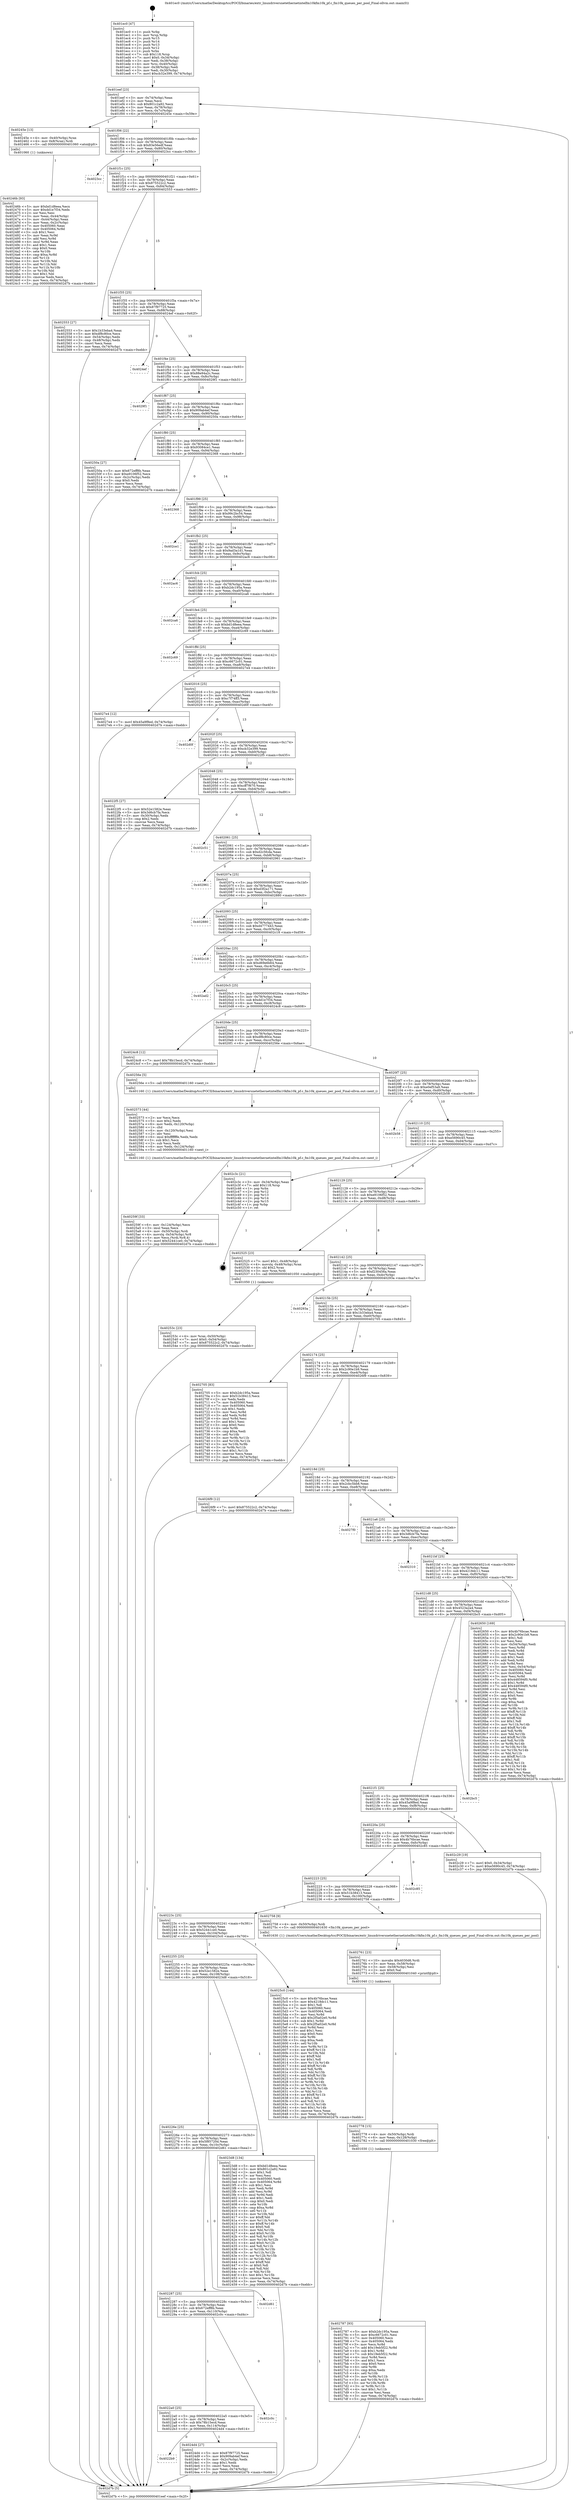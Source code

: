 digraph "0x401ec0" {
  label = "0x401ec0 (/mnt/c/Users/mathe/Desktop/tcc/POCII/binaries/extr_linuxdriversnetethernetintelfm10kfm10k_pf.c_fm10k_queues_per_pool_Final-ollvm.out::main(0))"
  labelloc = "t"
  node[shape=record]

  Entry [label="",width=0.3,height=0.3,shape=circle,fillcolor=black,style=filled]
  "0x401eef" [label="{
     0x401eef [23]\l
     | [instrs]\l
     &nbsp;&nbsp;0x401eef \<+3\>: mov -0x74(%rbp),%eax\l
     &nbsp;&nbsp;0x401ef2 \<+2\>: mov %eax,%ecx\l
     &nbsp;&nbsp;0x401ef4 \<+6\>: sub $0x801c2a92,%ecx\l
     &nbsp;&nbsp;0x401efa \<+3\>: mov %eax,-0x78(%rbp)\l
     &nbsp;&nbsp;0x401efd \<+3\>: mov %ecx,-0x7c(%rbp)\l
     &nbsp;&nbsp;0x401f00 \<+6\>: je 000000000040245e \<main+0x59e\>\l
  }"]
  "0x40245e" [label="{
     0x40245e [13]\l
     | [instrs]\l
     &nbsp;&nbsp;0x40245e \<+4\>: mov -0x40(%rbp),%rax\l
     &nbsp;&nbsp;0x402462 \<+4\>: mov 0x8(%rax),%rdi\l
     &nbsp;&nbsp;0x402466 \<+5\>: call 0000000000401060 \<atoi@plt\>\l
     | [calls]\l
     &nbsp;&nbsp;0x401060 \{1\} (unknown)\l
  }"]
  "0x401f06" [label="{
     0x401f06 [22]\l
     | [instrs]\l
     &nbsp;&nbsp;0x401f06 \<+5\>: jmp 0000000000401f0b \<main+0x4b\>\l
     &nbsp;&nbsp;0x401f0b \<+3\>: mov -0x78(%rbp),%eax\l
     &nbsp;&nbsp;0x401f0e \<+5\>: sub $0x83e56edf,%eax\l
     &nbsp;&nbsp;0x401f13 \<+3\>: mov %eax,-0x80(%rbp)\l
     &nbsp;&nbsp;0x401f16 \<+6\>: je 00000000004023cc \<main+0x50c\>\l
  }"]
  Exit [label="",width=0.3,height=0.3,shape=circle,fillcolor=black,style=filled,peripheries=2]
  "0x4023cc" [label="{
     0x4023cc\l
  }", style=dashed]
  "0x401f1c" [label="{
     0x401f1c [25]\l
     | [instrs]\l
     &nbsp;&nbsp;0x401f1c \<+5\>: jmp 0000000000401f21 \<main+0x61\>\l
     &nbsp;&nbsp;0x401f21 \<+3\>: mov -0x78(%rbp),%eax\l
     &nbsp;&nbsp;0x401f24 \<+5\>: sub $0x875522c2,%eax\l
     &nbsp;&nbsp;0x401f29 \<+6\>: mov %eax,-0x84(%rbp)\l
     &nbsp;&nbsp;0x401f2f \<+6\>: je 0000000000402553 \<main+0x693\>\l
  }"]
  "0x402787" [label="{
     0x402787 [93]\l
     | [instrs]\l
     &nbsp;&nbsp;0x402787 \<+5\>: mov $0xb2dc195a,%eax\l
     &nbsp;&nbsp;0x40278c \<+5\>: mov $0xc6672c01,%esi\l
     &nbsp;&nbsp;0x402791 \<+7\>: mov 0x405060,%ecx\l
     &nbsp;&nbsp;0x402798 \<+7\>: mov 0x405064,%edx\l
     &nbsp;&nbsp;0x40279f \<+3\>: mov %ecx,%r8d\l
     &nbsp;&nbsp;0x4027a2 \<+7\>: add $0x19eb5f22,%r8d\l
     &nbsp;&nbsp;0x4027a9 \<+4\>: sub $0x1,%r8d\l
     &nbsp;&nbsp;0x4027ad \<+7\>: sub $0x19eb5f22,%r8d\l
     &nbsp;&nbsp;0x4027b4 \<+4\>: imul %r8d,%ecx\l
     &nbsp;&nbsp;0x4027b8 \<+3\>: and $0x1,%ecx\l
     &nbsp;&nbsp;0x4027bb \<+3\>: cmp $0x0,%ecx\l
     &nbsp;&nbsp;0x4027be \<+4\>: sete %r9b\l
     &nbsp;&nbsp;0x4027c2 \<+3\>: cmp $0xa,%edx\l
     &nbsp;&nbsp;0x4027c5 \<+4\>: setl %r10b\l
     &nbsp;&nbsp;0x4027c9 \<+3\>: mov %r9b,%r11b\l
     &nbsp;&nbsp;0x4027cc \<+3\>: and %r10b,%r11b\l
     &nbsp;&nbsp;0x4027cf \<+3\>: xor %r10b,%r9b\l
     &nbsp;&nbsp;0x4027d2 \<+3\>: or %r9b,%r11b\l
     &nbsp;&nbsp;0x4027d5 \<+4\>: test $0x1,%r11b\l
     &nbsp;&nbsp;0x4027d9 \<+3\>: cmovne %esi,%eax\l
     &nbsp;&nbsp;0x4027dc \<+3\>: mov %eax,-0x74(%rbp)\l
     &nbsp;&nbsp;0x4027df \<+5\>: jmp 0000000000402d7b \<main+0xebb\>\l
  }"]
  "0x402553" [label="{
     0x402553 [27]\l
     | [instrs]\l
     &nbsp;&nbsp;0x402553 \<+5\>: mov $0x1b33eba4,%eax\l
     &nbsp;&nbsp;0x402558 \<+5\>: mov $0xdf8c80ce,%ecx\l
     &nbsp;&nbsp;0x40255d \<+3\>: mov -0x54(%rbp),%edx\l
     &nbsp;&nbsp;0x402560 \<+3\>: cmp -0x48(%rbp),%edx\l
     &nbsp;&nbsp;0x402563 \<+3\>: cmovl %ecx,%eax\l
     &nbsp;&nbsp;0x402566 \<+3\>: mov %eax,-0x74(%rbp)\l
     &nbsp;&nbsp;0x402569 \<+5\>: jmp 0000000000402d7b \<main+0xebb\>\l
  }"]
  "0x401f35" [label="{
     0x401f35 [25]\l
     | [instrs]\l
     &nbsp;&nbsp;0x401f35 \<+5\>: jmp 0000000000401f3a \<main+0x7a\>\l
     &nbsp;&nbsp;0x401f3a \<+3\>: mov -0x78(%rbp),%eax\l
     &nbsp;&nbsp;0x401f3d \<+5\>: sub $0x87f97725,%eax\l
     &nbsp;&nbsp;0x401f42 \<+6\>: mov %eax,-0x88(%rbp)\l
     &nbsp;&nbsp;0x401f48 \<+6\>: je 00000000004024ef \<main+0x62f\>\l
  }"]
  "0x402778" [label="{
     0x402778 [15]\l
     | [instrs]\l
     &nbsp;&nbsp;0x402778 \<+4\>: mov -0x50(%rbp),%rdi\l
     &nbsp;&nbsp;0x40277c \<+6\>: mov %eax,-0x128(%rbp)\l
     &nbsp;&nbsp;0x402782 \<+5\>: call 0000000000401030 \<free@plt\>\l
     | [calls]\l
     &nbsp;&nbsp;0x401030 \{1\} (unknown)\l
  }"]
  "0x4024ef" [label="{
     0x4024ef\l
  }", style=dashed]
  "0x401f4e" [label="{
     0x401f4e [25]\l
     | [instrs]\l
     &nbsp;&nbsp;0x401f4e \<+5\>: jmp 0000000000401f53 \<main+0x93\>\l
     &nbsp;&nbsp;0x401f53 \<+3\>: mov -0x78(%rbp),%eax\l
     &nbsp;&nbsp;0x401f56 \<+5\>: sub $0x88e94a2c,%eax\l
     &nbsp;&nbsp;0x401f5b \<+6\>: mov %eax,-0x8c(%rbp)\l
     &nbsp;&nbsp;0x401f61 \<+6\>: je 00000000004029f1 \<main+0xb31\>\l
  }"]
  "0x402761" [label="{
     0x402761 [23]\l
     | [instrs]\l
     &nbsp;&nbsp;0x402761 \<+10\>: movabs $0x4030d6,%rdi\l
     &nbsp;&nbsp;0x40276b \<+3\>: mov %eax,-0x58(%rbp)\l
     &nbsp;&nbsp;0x40276e \<+3\>: mov -0x58(%rbp),%esi\l
     &nbsp;&nbsp;0x402771 \<+2\>: mov $0x0,%al\l
     &nbsp;&nbsp;0x402773 \<+5\>: call 0000000000401040 \<printf@plt\>\l
     | [calls]\l
     &nbsp;&nbsp;0x401040 \{1\} (unknown)\l
  }"]
  "0x4029f1" [label="{
     0x4029f1\l
  }", style=dashed]
  "0x401f67" [label="{
     0x401f67 [25]\l
     | [instrs]\l
     &nbsp;&nbsp;0x401f67 \<+5\>: jmp 0000000000401f6c \<main+0xac\>\l
     &nbsp;&nbsp;0x401f6c \<+3\>: mov -0x78(%rbp),%eax\l
     &nbsp;&nbsp;0x401f6f \<+5\>: sub $0x909ab4ef,%eax\l
     &nbsp;&nbsp;0x401f74 \<+6\>: mov %eax,-0x90(%rbp)\l
     &nbsp;&nbsp;0x401f7a \<+6\>: je 000000000040250a \<main+0x64a\>\l
  }"]
  "0x40259f" [label="{
     0x40259f [33]\l
     | [instrs]\l
     &nbsp;&nbsp;0x40259f \<+6\>: mov -0x124(%rbp),%ecx\l
     &nbsp;&nbsp;0x4025a5 \<+3\>: imul %eax,%ecx\l
     &nbsp;&nbsp;0x4025a8 \<+4\>: mov -0x50(%rbp),%rdi\l
     &nbsp;&nbsp;0x4025ac \<+4\>: movslq -0x54(%rbp),%r8\l
     &nbsp;&nbsp;0x4025b0 \<+4\>: mov %ecx,(%rdi,%r8,4)\l
     &nbsp;&nbsp;0x4025b4 \<+7\>: movl $0x52441ce0,-0x74(%rbp)\l
     &nbsp;&nbsp;0x4025bb \<+5\>: jmp 0000000000402d7b \<main+0xebb\>\l
  }"]
  "0x40250a" [label="{
     0x40250a [27]\l
     | [instrs]\l
     &nbsp;&nbsp;0x40250a \<+5\>: mov $0x672eff8b,%eax\l
     &nbsp;&nbsp;0x40250f \<+5\>: mov $0xe9106f52,%ecx\l
     &nbsp;&nbsp;0x402514 \<+3\>: mov -0x2c(%rbp),%edx\l
     &nbsp;&nbsp;0x402517 \<+3\>: cmp $0x0,%edx\l
     &nbsp;&nbsp;0x40251a \<+3\>: cmove %ecx,%eax\l
     &nbsp;&nbsp;0x40251d \<+3\>: mov %eax,-0x74(%rbp)\l
     &nbsp;&nbsp;0x402520 \<+5\>: jmp 0000000000402d7b \<main+0xebb\>\l
  }"]
  "0x401f80" [label="{
     0x401f80 [25]\l
     | [instrs]\l
     &nbsp;&nbsp;0x401f80 \<+5\>: jmp 0000000000401f85 \<main+0xc5\>\l
     &nbsp;&nbsp;0x401f85 \<+3\>: mov -0x78(%rbp),%eax\l
     &nbsp;&nbsp;0x401f88 \<+5\>: sub $0x93084ce1,%eax\l
     &nbsp;&nbsp;0x401f8d \<+6\>: mov %eax,-0x94(%rbp)\l
     &nbsp;&nbsp;0x401f93 \<+6\>: je 0000000000402368 \<main+0x4a8\>\l
  }"]
  "0x402573" [label="{
     0x402573 [44]\l
     | [instrs]\l
     &nbsp;&nbsp;0x402573 \<+2\>: xor %ecx,%ecx\l
     &nbsp;&nbsp;0x402575 \<+5\>: mov $0x2,%edx\l
     &nbsp;&nbsp;0x40257a \<+6\>: mov %edx,-0x120(%rbp)\l
     &nbsp;&nbsp;0x402580 \<+1\>: cltd\l
     &nbsp;&nbsp;0x402581 \<+6\>: mov -0x120(%rbp),%esi\l
     &nbsp;&nbsp;0x402587 \<+2\>: idiv %esi\l
     &nbsp;&nbsp;0x402589 \<+6\>: imul $0xfffffffe,%edx,%edx\l
     &nbsp;&nbsp;0x40258f \<+3\>: sub $0x1,%ecx\l
     &nbsp;&nbsp;0x402592 \<+2\>: sub %ecx,%edx\l
     &nbsp;&nbsp;0x402594 \<+6\>: mov %edx,-0x124(%rbp)\l
     &nbsp;&nbsp;0x40259a \<+5\>: call 0000000000401160 \<next_i\>\l
     | [calls]\l
     &nbsp;&nbsp;0x401160 \{1\} (/mnt/c/Users/mathe/Desktop/tcc/POCII/binaries/extr_linuxdriversnetethernetintelfm10kfm10k_pf.c_fm10k_queues_per_pool_Final-ollvm.out::next_i)\l
  }"]
  "0x402368" [label="{
     0x402368\l
  }", style=dashed]
  "0x401f99" [label="{
     0x401f99 [25]\l
     | [instrs]\l
     &nbsp;&nbsp;0x401f99 \<+5\>: jmp 0000000000401f9e \<main+0xde\>\l
     &nbsp;&nbsp;0x401f9e \<+3\>: mov -0x78(%rbp),%eax\l
     &nbsp;&nbsp;0x401fa1 \<+5\>: sub $0x99c2bc54,%eax\l
     &nbsp;&nbsp;0x401fa6 \<+6\>: mov %eax,-0x98(%rbp)\l
     &nbsp;&nbsp;0x401fac \<+6\>: je 0000000000402ce1 \<main+0xe21\>\l
  }"]
  "0x40253c" [label="{
     0x40253c [23]\l
     | [instrs]\l
     &nbsp;&nbsp;0x40253c \<+4\>: mov %rax,-0x50(%rbp)\l
     &nbsp;&nbsp;0x402540 \<+7\>: movl $0x0,-0x54(%rbp)\l
     &nbsp;&nbsp;0x402547 \<+7\>: movl $0x875522c2,-0x74(%rbp)\l
     &nbsp;&nbsp;0x40254e \<+5\>: jmp 0000000000402d7b \<main+0xebb\>\l
  }"]
  "0x402ce1" [label="{
     0x402ce1\l
  }", style=dashed]
  "0x401fb2" [label="{
     0x401fb2 [25]\l
     | [instrs]\l
     &nbsp;&nbsp;0x401fb2 \<+5\>: jmp 0000000000401fb7 \<main+0xf7\>\l
     &nbsp;&nbsp;0x401fb7 \<+3\>: mov -0x78(%rbp),%eax\l
     &nbsp;&nbsp;0x401fba \<+5\>: sub $0x9ad3a1d1,%eax\l
     &nbsp;&nbsp;0x401fbf \<+6\>: mov %eax,-0x9c(%rbp)\l
     &nbsp;&nbsp;0x401fc5 \<+6\>: je 0000000000402ac6 \<main+0xc06\>\l
  }"]
  "0x4022b9" [label="{
     0x4022b9\l
  }", style=dashed]
  "0x402ac6" [label="{
     0x402ac6\l
  }", style=dashed]
  "0x401fcb" [label="{
     0x401fcb [25]\l
     | [instrs]\l
     &nbsp;&nbsp;0x401fcb \<+5\>: jmp 0000000000401fd0 \<main+0x110\>\l
     &nbsp;&nbsp;0x401fd0 \<+3\>: mov -0x78(%rbp),%eax\l
     &nbsp;&nbsp;0x401fd3 \<+5\>: sub $0xb2dc195a,%eax\l
     &nbsp;&nbsp;0x401fd8 \<+6\>: mov %eax,-0xa0(%rbp)\l
     &nbsp;&nbsp;0x401fde \<+6\>: je 0000000000402ca6 \<main+0xde6\>\l
  }"]
  "0x4024d4" [label="{
     0x4024d4 [27]\l
     | [instrs]\l
     &nbsp;&nbsp;0x4024d4 \<+5\>: mov $0x87f97725,%eax\l
     &nbsp;&nbsp;0x4024d9 \<+5\>: mov $0x909ab4ef,%ecx\l
     &nbsp;&nbsp;0x4024de \<+3\>: mov -0x2c(%rbp),%edx\l
     &nbsp;&nbsp;0x4024e1 \<+3\>: cmp $0x1,%edx\l
     &nbsp;&nbsp;0x4024e4 \<+3\>: cmovl %ecx,%eax\l
     &nbsp;&nbsp;0x4024e7 \<+3\>: mov %eax,-0x74(%rbp)\l
     &nbsp;&nbsp;0x4024ea \<+5\>: jmp 0000000000402d7b \<main+0xebb\>\l
  }"]
  "0x402ca6" [label="{
     0x402ca6\l
  }", style=dashed]
  "0x401fe4" [label="{
     0x401fe4 [25]\l
     | [instrs]\l
     &nbsp;&nbsp;0x401fe4 \<+5\>: jmp 0000000000401fe9 \<main+0x129\>\l
     &nbsp;&nbsp;0x401fe9 \<+3\>: mov -0x78(%rbp),%eax\l
     &nbsp;&nbsp;0x401fec \<+5\>: sub $0xbd1d8eea,%eax\l
     &nbsp;&nbsp;0x401ff1 \<+6\>: mov %eax,-0xa4(%rbp)\l
     &nbsp;&nbsp;0x401ff7 \<+6\>: je 0000000000402c69 \<main+0xda9\>\l
  }"]
  "0x4022a0" [label="{
     0x4022a0 [25]\l
     | [instrs]\l
     &nbsp;&nbsp;0x4022a0 \<+5\>: jmp 00000000004022a5 \<main+0x3e5\>\l
     &nbsp;&nbsp;0x4022a5 \<+3\>: mov -0x78(%rbp),%eax\l
     &nbsp;&nbsp;0x4022a8 \<+5\>: sub $0x78b15ecd,%eax\l
     &nbsp;&nbsp;0x4022ad \<+6\>: mov %eax,-0x114(%rbp)\l
     &nbsp;&nbsp;0x4022b3 \<+6\>: je 00000000004024d4 \<main+0x614\>\l
  }"]
  "0x402c69" [label="{
     0x402c69\l
  }", style=dashed]
  "0x401ffd" [label="{
     0x401ffd [25]\l
     | [instrs]\l
     &nbsp;&nbsp;0x401ffd \<+5\>: jmp 0000000000402002 \<main+0x142\>\l
     &nbsp;&nbsp;0x402002 \<+3\>: mov -0x78(%rbp),%eax\l
     &nbsp;&nbsp;0x402005 \<+5\>: sub $0xc6672c01,%eax\l
     &nbsp;&nbsp;0x40200a \<+6\>: mov %eax,-0xa8(%rbp)\l
     &nbsp;&nbsp;0x402010 \<+6\>: je 00000000004027e4 \<main+0x924\>\l
  }"]
  "0x402c0c" [label="{
     0x402c0c\l
  }", style=dashed]
  "0x4027e4" [label="{
     0x4027e4 [12]\l
     | [instrs]\l
     &nbsp;&nbsp;0x4027e4 \<+7\>: movl $0x45a9f8ed,-0x74(%rbp)\l
     &nbsp;&nbsp;0x4027eb \<+5\>: jmp 0000000000402d7b \<main+0xebb\>\l
  }"]
  "0x402016" [label="{
     0x402016 [25]\l
     | [instrs]\l
     &nbsp;&nbsp;0x402016 \<+5\>: jmp 000000000040201b \<main+0x15b\>\l
     &nbsp;&nbsp;0x40201b \<+3\>: mov -0x78(%rbp),%eax\l
     &nbsp;&nbsp;0x40201e \<+5\>: sub $0xc7f74ff3,%eax\l
     &nbsp;&nbsp;0x402023 \<+6\>: mov %eax,-0xac(%rbp)\l
     &nbsp;&nbsp;0x402029 \<+6\>: je 0000000000402d0f \<main+0xe4f\>\l
  }"]
  "0x402287" [label="{
     0x402287 [25]\l
     | [instrs]\l
     &nbsp;&nbsp;0x402287 \<+5\>: jmp 000000000040228c \<main+0x3cc\>\l
     &nbsp;&nbsp;0x40228c \<+3\>: mov -0x78(%rbp),%eax\l
     &nbsp;&nbsp;0x40228f \<+5\>: sub $0x672eff8b,%eax\l
     &nbsp;&nbsp;0x402294 \<+6\>: mov %eax,-0x110(%rbp)\l
     &nbsp;&nbsp;0x40229a \<+6\>: je 0000000000402c0c \<main+0xd4c\>\l
  }"]
  "0x402d0f" [label="{
     0x402d0f\l
  }", style=dashed]
  "0x40202f" [label="{
     0x40202f [25]\l
     | [instrs]\l
     &nbsp;&nbsp;0x40202f \<+5\>: jmp 0000000000402034 \<main+0x174\>\l
     &nbsp;&nbsp;0x402034 \<+3\>: mov -0x78(%rbp),%eax\l
     &nbsp;&nbsp;0x402037 \<+5\>: sub $0xcb32e399,%eax\l
     &nbsp;&nbsp;0x40203c \<+6\>: mov %eax,-0xb0(%rbp)\l
     &nbsp;&nbsp;0x402042 \<+6\>: je 00000000004022f5 \<main+0x435\>\l
  }"]
  "0x402d61" [label="{
     0x402d61\l
  }", style=dashed]
  "0x4022f5" [label="{
     0x4022f5 [27]\l
     | [instrs]\l
     &nbsp;&nbsp;0x4022f5 \<+5\>: mov $0x52e1582e,%eax\l
     &nbsp;&nbsp;0x4022fa \<+5\>: mov $0x3d6cb7fa,%ecx\l
     &nbsp;&nbsp;0x4022ff \<+3\>: mov -0x30(%rbp),%edx\l
     &nbsp;&nbsp;0x402302 \<+3\>: cmp $0x2,%edx\l
     &nbsp;&nbsp;0x402305 \<+3\>: cmovne %ecx,%eax\l
     &nbsp;&nbsp;0x402308 \<+3\>: mov %eax,-0x74(%rbp)\l
     &nbsp;&nbsp;0x40230b \<+5\>: jmp 0000000000402d7b \<main+0xebb\>\l
  }"]
  "0x402048" [label="{
     0x402048 [25]\l
     | [instrs]\l
     &nbsp;&nbsp;0x402048 \<+5\>: jmp 000000000040204d \<main+0x18d\>\l
     &nbsp;&nbsp;0x40204d \<+3\>: mov -0x78(%rbp),%eax\l
     &nbsp;&nbsp;0x402050 \<+5\>: sub $0xcff7f670,%eax\l
     &nbsp;&nbsp;0x402055 \<+6\>: mov %eax,-0xb4(%rbp)\l
     &nbsp;&nbsp;0x40205b \<+6\>: je 0000000000402c51 \<main+0xd91\>\l
  }"]
  "0x402d7b" [label="{
     0x402d7b [5]\l
     | [instrs]\l
     &nbsp;&nbsp;0x402d7b \<+5\>: jmp 0000000000401eef \<main+0x2f\>\l
  }"]
  "0x401ec0" [label="{
     0x401ec0 [47]\l
     | [instrs]\l
     &nbsp;&nbsp;0x401ec0 \<+1\>: push %rbp\l
     &nbsp;&nbsp;0x401ec1 \<+3\>: mov %rsp,%rbp\l
     &nbsp;&nbsp;0x401ec4 \<+2\>: push %r15\l
     &nbsp;&nbsp;0x401ec6 \<+2\>: push %r14\l
     &nbsp;&nbsp;0x401ec8 \<+2\>: push %r13\l
     &nbsp;&nbsp;0x401eca \<+2\>: push %r12\l
     &nbsp;&nbsp;0x401ecc \<+1\>: push %rbx\l
     &nbsp;&nbsp;0x401ecd \<+7\>: sub $0x118,%rsp\l
     &nbsp;&nbsp;0x401ed4 \<+7\>: movl $0x0,-0x34(%rbp)\l
     &nbsp;&nbsp;0x401edb \<+3\>: mov %edi,-0x38(%rbp)\l
     &nbsp;&nbsp;0x401ede \<+4\>: mov %rsi,-0x40(%rbp)\l
     &nbsp;&nbsp;0x401ee2 \<+3\>: mov -0x38(%rbp),%edi\l
     &nbsp;&nbsp;0x401ee5 \<+3\>: mov %edi,-0x30(%rbp)\l
     &nbsp;&nbsp;0x401ee8 \<+7\>: movl $0xcb32e399,-0x74(%rbp)\l
  }"]
  "0x40246b" [label="{
     0x40246b [93]\l
     | [instrs]\l
     &nbsp;&nbsp;0x40246b \<+5\>: mov $0xbd1d8eea,%ecx\l
     &nbsp;&nbsp;0x402470 \<+5\>: mov $0xdd1e7f34,%edx\l
     &nbsp;&nbsp;0x402475 \<+2\>: xor %esi,%esi\l
     &nbsp;&nbsp;0x402477 \<+3\>: mov %eax,-0x44(%rbp)\l
     &nbsp;&nbsp;0x40247a \<+3\>: mov -0x44(%rbp),%eax\l
     &nbsp;&nbsp;0x40247d \<+3\>: mov %eax,-0x2c(%rbp)\l
     &nbsp;&nbsp;0x402480 \<+7\>: mov 0x405060,%eax\l
     &nbsp;&nbsp;0x402487 \<+8\>: mov 0x405064,%r8d\l
     &nbsp;&nbsp;0x40248f \<+3\>: sub $0x1,%esi\l
     &nbsp;&nbsp;0x402492 \<+3\>: mov %eax,%r9d\l
     &nbsp;&nbsp;0x402495 \<+3\>: add %esi,%r9d\l
     &nbsp;&nbsp;0x402498 \<+4\>: imul %r9d,%eax\l
     &nbsp;&nbsp;0x40249c \<+3\>: and $0x1,%eax\l
     &nbsp;&nbsp;0x40249f \<+3\>: cmp $0x0,%eax\l
     &nbsp;&nbsp;0x4024a2 \<+4\>: sete %r10b\l
     &nbsp;&nbsp;0x4024a6 \<+4\>: cmp $0xa,%r8d\l
     &nbsp;&nbsp;0x4024aa \<+4\>: setl %r11b\l
     &nbsp;&nbsp;0x4024ae \<+3\>: mov %r10b,%bl\l
     &nbsp;&nbsp;0x4024b1 \<+3\>: and %r11b,%bl\l
     &nbsp;&nbsp;0x4024b4 \<+3\>: xor %r11b,%r10b\l
     &nbsp;&nbsp;0x4024b7 \<+3\>: or %r10b,%bl\l
     &nbsp;&nbsp;0x4024ba \<+3\>: test $0x1,%bl\l
     &nbsp;&nbsp;0x4024bd \<+3\>: cmovne %edx,%ecx\l
     &nbsp;&nbsp;0x4024c0 \<+3\>: mov %ecx,-0x74(%rbp)\l
     &nbsp;&nbsp;0x4024c3 \<+5\>: jmp 0000000000402d7b \<main+0xebb\>\l
  }"]
  "0x402c51" [label="{
     0x402c51\l
  }", style=dashed]
  "0x402061" [label="{
     0x402061 [25]\l
     | [instrs]\l
     &nbsp;&nbsp;0x402061 \<+5\>: jmp 0000000000402066 \<main+0x1a6\>\l
     &nbsp;&nbsp;0x402066 \<+3\>: mov -0x78(%rbp),%eax\l
     &nbsp;&nbsp;0x402069 \<+5\>: sub $0xd2c5fcda,%eax\l
     &nbsp;&nbsp;0x40206e \<+6\>: mov %eax,-0xb8(%rbp)\l
     &nbsp;&nbsp;0x402074 \<+6\>: je 0000000000402961 \<main+0xaa1\>\l
  }"]
  "0x40226e" [label="{
     0x40226e [25]\l
     | [instrs]\l
     &nbsp;&nbsp;0x40226e \<+5\>: jmp 0000000000402273 \<main+0x3b3\>\l
     &nbsp;&nbsp;0x402273 \<+3\>: mov -0x78(%rbp),%eax\l
     &nbsp;&nbsp;0x402276 \<+5\>: sub $0x5f85720d,%eax\l
     &nbsp;&nbsp;0x40227b \<+6\>: mov %eax,-0x10c(%rbp)\l
     &nbsp;&nbsp;0x402281 \<+6\>: je 0000000000402d61 \<main+0xea1\>\l
  }"]
  "0x402961" [label="{
     0x402961\l
  }", style=dashed]
  "0x40207a" [label="{
     0x40207a [25]\l
     | [instrs]\l
     &nbsp;&nbsp;0x40207a \<+5\>: jmp 000000000040207f \<main+0x1bf\>\l
     &nbsp;&nbsp;0x40207f \<+3\>: mov -0x78(%rbp),%eax\l
     &nbsp;&nbsp;0x402082 \<+5\>: sub $0xd3f2a171,%eax\l
     &nbsp;&nbsp;0x402087 \<+6\>: mov %eax,-0xbc(%rbp)\l
     &nbsp;&nbsp;0x40208d \<+6\>: je 0000000000402880 \<main+0x9c0\>\l
  }"]
  "0x4023d8" [label="{
     0x4023d8 [134]\l
     | [instrs]\l
     &nbsp;&nbsp;0x4023d8 \<+5\>: mov $0xbd1d8eea,%eax\l
     &nbsp;&nbsp;0x4023dd \<+5\>: mov $0x801c2a92,%ecx\l
     &nbsp;&nbsp;0x4023e2 \<+2\>: mov $0x1,%dl\l
     &nbsp;&nbsp;0x4023e4 \<+2\>: xor %esi,%esi\l
     &nbsp;&nbsp;0x4023e6 \<+7\>: mov 0x405060,%edi\l
     &nbsp;&nbsp;0x4023ed \<+8\>: mov 0x405064,%r8d\l
     &nbsp;&nbsp;0x4023f5 \<+3\>: sub $0x1,%esi\l
     &nbsp;&nbsp;0x4023f8 \<+3\>: mov %edi,%r9d\l
     &nbsp;&nbsp;0x4023fb \<+3\>: add %esi,%r9d\l
     &nbsp;&nbsp;0x4023fe \<+4\>: imul %r9d,%edi\l
     &nbsp;&nbsp;0x402402 \<+3\>: and $0x1,%edi\l
     &nbsp;&nbsp;0x402405 \<+3\>: cmp $0x0,%edi\l
     &nbsp;&nbsp;0x402408 \<+4\>: sete %r10b\l
     &nbsp;&nbsp;0x40240c \<+4\>: cmp $0xa,%r8d\l
     &nbsp;&nbsp;0x402410 \<+4\>: setl %r11b\l
     &nbsp;&nbsp;0x402414 \<+3\>: mov %r10b,%bl\l
     &nbsp;&nbsp;0x402417 \<+3\>: xor $0xff,%bl\l
     &nbsp;&nbsp;0x40241a \<+3\>: mov %r11b,%r14b\l
     &nbsp;&nbsp;0x40241d \<+4\>: xor $0xff,%r14b\l
     &nbsp;&nbsp;0x402421 \<+3\>: xor $0x0,%dl\l
     &nbsp;&nbsp;0x402424 \<+3\>: mov %bl,%r15b\l
     &nbsp;&nbsp;0x402427 \<+4\>: and $0x0,%r15b\l
     &nbsp;&nbsp;0x40242b \<+3\>: and %dl,%r10b\l
     &nbsp;&nbsp;0x40242e \<+3\>: mov %r14b,%r12b\l
     &nbsp;&nbsp;0x402431 \<+4\>: and $0x0,%r12b\l
     &nbsp;&nbsp;0x402435 \<+3\>: and %dl,%r11b\l
     &nbsp;&nbsp;0x402438 \<+3\>: or %r10b,%r15b\l
     &nbsp;&nbsp;0x40243b \<+3\>: or %r11b,%r12b\l
     &nbsp;&nbsp;0x40243e \<+3\>: xor %r12b,%r15b\l
     &nbsp;&nbsp;0x402441 \<+3\>: or %r14b,%bl\l
     &nbsp;&nbsp;0x402444 \<+3\>: xor $0xff,%bl\l
     &nbsp;&nbsp;0x402447 \<+3\>: or $0x0,%dl\l
     &nbsp;&nbsp;0x40244a \<+2\>: and %dl,%bl\l
     &nbsp;&nbsp;0x40244c \<+3\>: or %bl,%r15b\l
     &nbsp;&nbsp;0x40244f \<+4\>: test $0x1,%r15b\l
     &nbsp;&nbsp;0x402453 \<+3\>: cmovne %ecx,%eax\l
     &nbsp;&nbsp;0x402456 \<+3\>: mov %eax,-0x74(%rbp)\l
     &nbsp;&nbsp;0x402459 \<+5\>: jmp 0000000000402d7b \<main+0xebb\>\l
  }"]
  "0x402880" [label="{
     0x402880\l
  }", style=dashed]
  "0x402093" [label="{
     0x402093 [25]\l
     | [instrs]\l
     &nbsp;&nbsp;0x402093 \<+5\>: jmp 0000000000402098 \<main+0x1d8\>\l
     &nbsp;&nbsp;0x402098 \<+3\>: mov -0x78(%rbp),%eax\l
     &nbsp;&nbsp;0x40209b \<+5\>: sub $0xd4777443,%eax\l
     &nbsp;&nbsp;0x4020a0 \<+6\>: mov %eax,-0xc0(%rbp)\l
     &nbsp;&nbsp;0x4020a6 \<+6\>: je 0000000000402c18 \<main+0xd58\>\l
  }"]
  "0x402255" [label="{
     0x402255 [25]\l
     | [instrs]\l
     &nbsp;&nbsp;0x402255 \<+5\>: jmp 000000000040225a \<main+0x39a\>\l
     &nbsp;&nbsp;0x40225a \<+3\>: mov -0x78(%rbp),%eax\l
     &nbsp;&nbsp;0x40225d \<+5\>: sub $0x52e1582e,%eax\l
     &nbsp;&nbsp;0x402262 \<+6\>: mov %eax,-0x108(%rbp)\l
     &nbsp;&nbsp;0x402268 \<+6\>: je 00000000004023d8 \<main+0x518\>\l
  }"]
  "0x402c18" [label="{
     0x402c18\l
  }", style=dashed]
  "0x4020ac" [label="{
     0x4020ac [25]\l
     | [instrs]\l
     &nbsp;&nbsp;0x4020ac \<+5\>: jmp 00000000004020b1 \<main+0x1f1\>\l
     &nbsp;&nbsp;0x4020b1 \<+3\>: mov -0x78(%rbp),%eax\l
     &nbsp;&nbsp;0x4020b4 \<+5\>: sub $0xd69e6b64,%eax\l
     &nbsp;&nbsp;0x4020b9 \<+6\>: mov %eax,-0xc4(%rbp)\l
     &nbsp;&nbsp;0x4020bf \<+6\>: je 0000000000402ad2 \<main+0xc12\>\l
  }"]
  "0x4025c0" [label="{
     0x4025c0 [144]\l
     | [instrs]\l
     &nbsp;&nbsp;0x4025c0 \<+5\>: mov $0x4b76bcae,%eax\l
     &nbsp;&nbsp;0x4025c5 \<+5\>: mov $0x4218dc11,%ecx\l
     &nbsp;&nbsp;0x4025ca \<+2\>: mov $0x1,%dl\l
     &nbsp;&nbsp;0x4025cc \<+7\>: mov 0x405060,%esi\l
     &nbsp;&nbsp;0x4025d3 \<+7\>: mov 0x405064,%edi\l
     &nbsp;&nbsp;0x4025da \<+3\>: mov %esi,%r8d\l
     &nbsp;&nbsp;0x4025dd \<+7\>: add $0x2f5a02e0,%r8d\l
     &nbsp;&nbsp;0x4025e4 \<+4\>: sub $0x1,%r8d\l
     &nbsp;&nbsp;0x4025e8 \<+7\>: sub $0x2f5a02e0,%r8d\l
     &nbsp;&nbsp;0x4025ef \<+4\>: imul %r8d,%esi\l
     &nbsp;&nbsp;0x4025f3 \<+3\>: and $0x1,%esi\l
     &nbsp;&nbsp;0x4025f6 \<+3\>: cmp $0x0,%esi\l
     &nbsp;&nbsp;0x4025f9 \<+4\>: sete %r9b\l
     &nbsp;&nbsp;0x4025fd \<+3\>: cmp $0xa,%edi\l
     &nbsp;&nbsp;0x402600 \<+4\>: setl %r10b\l
     &nbsp;&nbsp;0x402604 \<+3\>: mov %r9b,%r11b\l
     &nbsp;&nbsp;0x402607 \<+4\>: xor $0xff,%r11b\l
     &nbsp;&nbsp;0x40260b \<+3\>: mov %r10b,%bl\l
     &nbsp;&nbsp;0x40260e \<+3\>: xor $0xff,%bl\l
     &nbsp;&nbsp;0x402611 \<+3\>: xor $0x1,%dl\l
     &nbsp;&nbsp;0x402614 \<+3\>: mov %r11b,%r14b\l
     &nbsp;&nbsp;0x402617 \<+4\>: and $0xff,%r14b\l
     &nbsp;&nbsp;0x40261b \<+3\>: and %dl,%r9b\l
     &nbsp;&nbsp;0x40261e \<+3\>: mov %bl,%r15b\l
     &nbsp;&nbsp;0x402621 \<+4\>: and $0xff,%r15b\l
     &nbsp;&nbsp;0x402625 \<+3\>: and %dl,%r10b\l
     &nbsp;&nbsp;0x402628 \<+3\>: or %r9b,%r14b\l
     &nbsp;&nbsp;0x40262b \<+3\>: or %r10b,%r15b\l
     &nbsp;&nbsp;0x40262e \<+3\>: xor %r15b,%r14b\l
     &nbsp;&nbsp;0x402631 \<+3\>: or %bl,%r11b\l
     &nbsp;&nbsp;0x402634 \<+4\>: xor $0xff,%r11b\l
     &nbsp;&nbsp;0x402638 \<+3\>: or $0x1,%dl\l
     &nbsp;&nbsp;0x40263b \<+3\>: and %dl,%r11b\l
     &nbsp;&nbsp;0x40263e \<+3\>: or %r11b,%r14b\l
     &nbsp;&nbsp;0x402641 \<+4\>: test $0x1,%r14b\l
     &nbsp;&nbsp;0x402645 \<+3\>: cmovne %ecx,%eax\l
     &nbsp;&nbsp;0x402648 \<+3\>: mov %eax,-0x74(%rbp)\l
     &nbsp;&nbsp;0x40264b \<+5\>: jmp 0000000000402d7b \<main+0xebb\>\l
  }"]
  "0x402ad2" [label="{
     0x402ad2\l
  }", style=dashed]
  "0x4020c5" [label="{
     0x4020c5 [25]\l
     | [instrs]\l
     &nbsp;&nbsp;0x4020c5 \<+5\>: jmp 00000000004020ca \<main+0x20a\>\l
     &nbsp;&nbsp;0x4020ca \<+3\>: mov -0x78(%rbp),%eax\l
     &nbsp;&nbsp;0x4020cd \<+5\>: sub $0xdd1e7f34,%eax\l
     &nbsp;&nbsp;0x4020d2 \<+6\>: mov %eax,-0xc8(%rbp)\l
     &nbsp;&nbsp;0x4020d8 \<+6\>: je 00000000004024c8 \<main+0x608\>\l
  }"]
  "0x40223c" [label="{
     0x40223c [25]\l
     | [instrs]\l
     &nbsp;&nbsp;0x40223c \<+5\>: jmp 0000000000402241 \<main+0x381\>\l
     &nbsp;&nbsp;0x402241 \<+3\>: mov -0x78(%rbp),%eax\l
     &nbsp;&nbsp;0x402244 \<+5\>: sub $0x52441ce0,%eax\l
     &nbsp;&nbsp;0x402249 \<+6\>: mov %eax,-0x104(%rbp)\l
     &nbsp;&nbsp;0x40224f \<+6\>: je 00000000004025c0 \<main+0x700\>\l
  }"]
  "0x4024c8" [label="{
     0x4024c8 [12]\l
     | [instrs]\l
     &nbsp;&nbsp;0x4024c8 \<+7\>: movl $0x78b15ecd,-0x74(%rbp)\l
     &nbsp;&nbsp;0x4024cf \<+5\>: jmp 0000000000402d7b \<main+0xebb\>\l
  }"]
  "0x4020de" [label="{
     0x4020de [25]\l
     | [instrs]\l
     &nbsp;&nbsp;0x4020de \<+5\>: jmp 00000000004020e3 \<main+0x223\>\l
     &nbsp;&nbsp;0x4020e3 \<+3\>: mov -0x78(%rbp),%eax\l
     &nbsp;&nbsp;0x4020e6 \<+5\>: sub $0xdf8c80ce,%eax\l
     &nbsp;&nbsp;0x4020eb \<+6\>: mov %eax,-0xcc(%rbp)\l
     &nbsp;&nbsp;0x4020f1 \<+6\>: je 000000000040256e \<main+0x6ae\>\l
  }"]
  "0x402758" [label="{
     0x402758 [9]\l
     | [instrs]\l
     &nbsp;&nbsp;0x402758 \<+4\>: mov -0x50(%rbp),%rdi\l
     &nbsp;&nbsp;0x40275c \<+5\>: call 0000000000401630 \<fm10k_queues_per_pool\>\l
     | [calls]\l
     &nbsp;&nbsp;0x401630 \{1\} (/mnt/c/Users/mathe/Desktop/tcc/POCII/binaries/extr_linuxdriversnetethernetintelfm10kfm10k_pf.c_fm10k_queues_per_pool_Final-ollvm.out::fm10k_queues_per_pool)\l
  }"]
  "0x40256e" [label="{
     0x40256e [5]\l
     | [instrs]\l
     &nbsp;&nbsp;0x40256e \<+5\>: call 0000000000401160 \<next_i\>\l
     | [calls]\l
     &nbsp;&nbsp;0x401160 \{1\} (/mnt/c/Users/mathe/Desktop/tcc/POCII/binaries/extr_linuxdriversnetethernetintelfm10kfm10k_pf.c_fm10k_queues_per_pool_Final-ollvm.out::next_i)\l
  }"]
  "0x4020f7" [label="{
     0x4020f7 [25]\l
     | [instrs]\l
     &nbsp;&nbsp;0x4020f7 \<+5\>: jmp 00000000004020fc \<main+0x23c\>\l
     &nbsp;&nbsp;0x4020fc \<+3\>: mov -0x78(%rbp),%eax\l
     &nbsp;&nbsp;0x4020ff \<+5\>: sub $0xe0ef53a9,%eax\l
     &nbsp;&nbsp;0x402104 \<+6\>: mov %eax,-0xd0(%rbp)\l
     &nbsp;&nbsp;0x40210a \<+6\>: je 0000000000402b58 \<main+0xc98\>\l
  }"]
  "0x402223" [label="{
     0x402223 [25]\l
     | [instrs]\l
     &nbsp;&nbsp;0x402223 \<+5\>: jmp 0000000000402228 \<main+0x368\>\l
     &nbsp;&nbsp;0x402228 \<+3\>: mov -0x78(%rbp),%eax\l
     &nbsp;&nbsp;0x40222b \<+5\>: sub $0x51b38413,%eax\l
     &nbsp;&nbsp;0x402230 \<+6\>: mov %eax,-0x100(%rbp)\l
     &nbsp;&nbsp;0x402236 \<+6\>: je 0000000000402758 \<main+0x898\>\l
  }"]
  "0x402b58" [label="{
     0x402b58\l
  }", style=dashed]
  "0x402110" [label="{
     0x402110 [25]\l
     | [instrs]\l
     &nbsp;&nbsp;0x402110 \<+5\>: jmp 0000000000402115 \<main+0x255\>\l
     &nbsp;&nbsp;0x402115 \<+3\>: mov -0x78(%rbp),%eax\l
     &nbsp;&nbsp;0x402118 \<+5\>: sub $0xe5690c45,%eax\l
     &nbsp;&nbsp;0x40211d \<+6\>: mov %eax,-0xd4(%rbp)\l
     &nbsp;&nbsp;0x402123 \<+6\>: je 0000000000402c3c \<main+0xd7c\>\l
  }"]
  "0x402c85" [label="{
     0x402c85\l
  }", style=dashed]
  "0x402c3c" [label="{
     0x402c3c [21]\l
     | [instrs]\l
     &nbsp;&nbsp;0x402c3c \<+3\>: mov -0x34(%rbp),%eax\l
     &nbsp;&nbsp;0x402c3f \<+7\>: add $0x118,%rsp\l
     &nbsp;&nbsp;0x402c46 \<+1\>: pop %rbx\l
     &nbsp;&nbsp;0x402c47 \<+2\>: pop %r12\l
     &nbsp;&nbsp;0x402c49 \<+2\>: pop %r13\l
     &nbsp;&nbsp;0x402c4b \<+2\>: pop %r14\l
     &nbsp;&nbsp;0x402c4d \<+2\>: pop %r15\l
     &nbsp;&nbsp;0x402c4f \<+1\>: pop %rbp\l
     &nbsp;&nbsp;0x402c50 \<+1\>: ret\l
  }"]
  "0x402129" [label="{
     0x402129 [25]\l
     | [instrs]\l
     &nbsp;&nbsp;0x402129 \<+5\>: jmp 000000000040212e \<main+0x26e\>\l
     &nbsp;&nbsp;0x40212e \<+3\>: mov -0x78(%rbp),%eax\l
     &nbsp;&nbsp;0x402131 \<+5\>: sub $0xe9106f52,%eax\l
     &nbsp;&nbsp;0x402136 \<+6\>: mov %eax,-0xd8(%rbp)\l
     &nbsp;&nbsp;0x40213c \<+6\>: je 0000000000402525 \<main+0x665\>\l
  }"]
  "0x40220a" [label="{
     0x40220a [25]\l
     | [instrs]\l
     &nbsp;&nbsp;0x40220a \<+5\>: jmp 000000000040220f \<main+0x34f\>\l
     &nbsp;&nbsp;0x40220f \<+3\>: mov -0x78(%rbp),%eax\l
     &nbsp;&nbsp;0x402212 \<+5\>: sub $0x4b76bcae,%eax\l
     &nbsp;&nbsp;0x402217 \<+6\>: mov %eax,-0xfc(%rbp)\l
     &nbsp;&nbsp;0x40221d \<+6\>: je 0000000000402c85 \<main+0xdc5\>\l
  }"]
  "0x402525" [label="{
     0x402525 [23]\l
     | [instrs]\l
     &nbsp;&nbsp;0x402525 \<+7\>: movl $0x1,-0x48(%rbp)\l
     &nbsp;&nbsp;0x40252c \<+4\>: movslq -0x48(%rbp),%rax\l
     &nbsp;&nbsp;0x402530 \<+4\>: shl $0x2,%rax\l
     &nbsp;&nbsp;0x402534 \<+3\>: mov %rax,%rdi\l
     &nbsp;&nbsp;0x402537 \<+5\>: call 0000000000401050 \<malloc@plt\>\l
     | [calls]\l
     &nbsp;&nbsp;0x401050 \{1\} (unknown)\l
  }"]
  "0x402142" [label="{
     0x402142 [25]\l
     | [instrs]\l
     &nbsp;&nbsp;0x402142 \<+5\>: jmp 0000000000402147 \<main+0x287\>\l
     &nbsp;&nbsp;0x402147 \<+3\>: mov -0x78(%rbp),%eax\l
     &nbsp;&nbsp;0x40214a \<+5\>: sub $0xf230456a,%eax\l
     &nbsp;&nbsp;0x40214f \<+6\>: mov %eax,-0xdc(%rbp)\l
     &nbsp;&nbsp;0x402155 \<+6\>: je 000000000040293a \<main+0xa7a\>\l
  }"]
  "0x402c29" [label="{
     0x402c29 [19]\l
     | [instrs]\l
     &nbsp;&nbsp;0x402c29 \<+7\>: movl $0x0,-0x34(%rbp)\l
     &nbsp;&nbsp;0x402c30 \<+7\>: movl $0xe5690c45,-0x74(%rbp)\l
     &nbsp;&nbsp;0x402c37 \<+5\>: jmp 0000000000402d7b \<main+0xebb\>\l
  }"]
  "0x40293a" [label="{
     0x40293a\l
  }", style=dashed]
  "0x40215b" [label="{
     0x40215b [25]\l
     | [instrs]\l
     &nbsp;&nbsp;0x40215b \<+5\>: jmp 0000000000402160 \<main+0x2a0\>\l
     &nbsp;&nbsp;0x402160 \<+3\>: mov -0x78(%rbp),%eax\l
     &nbsp;&nbsp;0x402163 \<+5\>: sub $0x1b33eba4,%eax\l
     &nbsp;&nbsp;0x402168 \<+6\>: mov %eax,-0xe0(%rbp)\l
     &nbsp;&nbsp;0x40216e \<+6\>: je 0000000000402705 \<main+0x845\>\l
  }"]
  "0x4021f1" [label="{
     0x4021f1 [25]\l
     | [instrs]\l
     &nbsp;&nbsp;0x4021f1 \<+5\>: jmp 00000000004021f6 \<main+0x336\>\l
     &nbsp;&nbsp;0x4021f6 \<+3\>: mov -0x78(%rbp),%eax\l
     &nbsp;&nbsp;0x4021f9 \<+5\>: sub $0x45a9f8ed,%eax\l
     &nbsp;&nbsp;0x4021fe \<+6\>: mov %eax,-0xf8(%rbp)\l
     &nbsp;&nbsp;0x402204 \<+6\>: je 0000000000402c29 \<main+0xd69\>\l
  }"]
  "0x402705" [label="{
     0x402705 [83]\l
     | [instrs]\l
     &nbsp;&nbsp;0x402705 \<+5\>: mov $0xb2dc195a,%eax\l
     &nbsp;&nbsp;0x40270a \<+5\>: mov $0x51b38413,%ecx\l
     &nbsp;&nbsp;0x40270f \<+2\>: xor %edx,%edx\l
     &nbsp;&nbsp;0x402711 \<+7\>: mov 0x405060,%esi\l
     &nbsp;&nbsp;0x402718 \<+7\>: mov 0x405064,%edi\l
     &nbsp;&nbsp;0x40271f \<+3\>: sub $0x1,%edx\l
     &nbsp;&nbsp;0x402722 \<+3\>: mov %esi,%r8d\l
     &nbsp;&nbsp;0x402725 \<+3\>: add %edx,%r8d\l
     &nbsp;&nbsp;0x402728 \<+4\>: imul %r8d,%esi\l
     &nbsp;&nbsp;0x40272c \<+3\>: and $0x1,%esi\l
     &nbsp;&nbsp;0x40272f \<+3\>: cmp $0x0,%esi\l
     &nbsp;&nbsp;0x402732 \<+4\>: sete %r9b\l
     &nbsp;&nbsp;0x402736 \<+3\>: cmp $0xa,%edi\l
     &nbsp;&nbsp;0x402739 \<+4\>: setl %r10b\l
     &nbsp;&nbsp;0x40273d \<+3\>: mov %r9b,%r11b\l
     &nbsp;&nbsp;0x402740 \<+3\>: and %r10b,%r11b\l
     &nbsp;&nbsp;0x402743 \<+3\>: xor %r10b,%r9b\l
     &nbsp;&nbsp;0x402746 \<+3\>: or %r9b,%r11b\l
     &nbsp;&nbsp;0x402749 \<+4\>: test $0x1,%r11b\l
     &nbsp;&nbsp;0x40274d \<+3\>: cmovne %ecx,%eax\l
     &nbsp;&nbsp;0x402750 \<+3\>: mov %eax,-0x74(%rbp)\l
     &nbsp;&nbsp;0x402753 \<+5\>: jmp 0000000000402d7b \<main+0xebb\>\l
  }"]
  "0x402174" [label="{
     0x402174 [25]\l
     | [instrs]\l
     &nbsp;&nbsp;0x402174 \<+5\>: jmp 0000000000402179 \<main+0x2b9\>\l
     &nbsp;&nbsp;0x402179 \<+3\>: mov -0x78(%rbp),%eax\l
     &nbsp;&nbsp;0x40217c \<+5\>: sub $0x2c90e1b9,%eax\l
     &nbsp;&nbsp;0x402181 \<+6\>: mov %eax,-0xe4(%rbp)\l
     &nbsp;&nbsp;0x402187 \<+6\>: je 00000000004026f9 \<main+0x839\>\l
  }"]
  "0x402bc5" [label="{
     0x402bc5\l
  }", style=dashed]
  "0x4026f9" [label="{
     0x4026f9 [12]\l
     | [instrs]\l
     &nbsp;&nbsp;0x4026f9 \<+7\>: movl $0x875522c2,-0x74(%rbp)\l
     &nbsp;&nbsp;0x402700 \<+5\>: jmp 0000000000402d7b \<main+0xebb\>\l
  }"]
  "0x40218d" [label="{
     0x40218d [25]\l
     | [instrs]\l
     &nbsp;&nbsp;0x40218d \<+5\>: jmp 0000000000402192 \<main+0x2d2\>\l
     &nbsp;&nbsp;0x402192 \<+3\>: mov -0x78(%rbp),%eax\l
     &nbsp;&nbsp;0x402195 \<+5\>: sub $0x2cbc5bb8,%eax\l
     &nbsp;&nbsp;0x40219a \<+6\>: mov %eax,-0xe8(%rbp)\l
     &nbsp;&nbsp;0x4021a0 \<+6\>: je 00000000004027f0 \<main+0x930\>\l
  }"]
  "0x4021d8" [label="{
     0x4021d8 [25]\l
     | [instrs]\l
     &nbsp;&nbsp;0x4021d8 \<+5\>: jmp 00000000004021dd \<main+0x31d\>\l
     &nbsp;&nbsp;0x4021dd \<+3\>: mov -0x78(%rbp),%eax\l
     &nbsp;&nbsp;0x4021e0 \<+5\>: sub $0x4523a2a4,%eax\l
     &nbsp;&nbsp;0x4021e5 \<+6\>: mov %eax,-0xf4(%rbp)\l
     &nbsp;&nbsp;0x4021eb \<+6\>: je 0000000000402bc5 \<main+0xd05\>\l
  }"]
  "0x4027f0" [label="{
     0x4027f0\l
  }", style=dashed]
  "0x4021a6" [label="{
     0x4021a6 [25]\l
     | [instrs]\l
     &nbsp;&nbsp;0x4021a6 \<+5\>: jmp 00000000004021ab \<main+0x2eb\>\l
     &nbsp;&nbsp;0x4021ab \<+3\>: mov -0x78(%rbp),%eax\l
     &nbsp;&nbsp;0x4021ae \<+5\>: sub $0x3d6cb7fa,%eax\l
     &nbsp;&nbsp;0x4021b3 \<+6\>: mov %eax,-0xec(%rbp)\l
     &nbsp;&nbsp;0x4021b9 \<+6\>: je 0000000000402310 \<main+0x450\>\l
  }"]
  "0x402650" [label="{
     0x402650 [169]\l
     | [instrs]\l
     &nbsp;&nbsp;0x402650 \<+5\>: mov $0x4b76bcae,%eax\l
     &nbsp;&nbsp;0x402655 \<+5\>: mov $0x2c90e1b9,%ecx\l
     &nbsp;&nbsp;0x40265a \<+2\>: mov $0x1,%dl\l
     &nbsp;&nbsp;0x40265c \<+2\>: xor %esi,%esi\l
     &nbsp;&nbsp;0x40265e \<+3\>: mov -0x54(%rbp),%edi\l
     &nbsp;&nbsp;0x402661 \<+3\>: mov %esi,%r8d\l
     &nbsp;&nbsp;0x402664 \<+3\>: sub %edi,%r8d\l
     &nbsp;&nbsp;0x402667 \<+2\>: mov %esi,%edi\l
     &nbsp;&nbsp;0x402669 \<+3\>: sub $0x1,%edi\l
     &nbsp;&nbsp;0x40266c \<+3\>: add %edi,%r8d\l
     &nbsp;&nbsp;0x40266f \<+3\>: sub %r8d,%esi\l
     &nbsp;&nbsp;0x402672 \<+3\>: mov %esi,-0x54(%rbp)\l
     &nbsp;&nbsp;0x402675 \<+7\>: mov 0x405060,%esi\l
     &nbsp;&nbsp;0x40267c \<+7\>: mov 0x405064,%edi\l
     &nbsp;&nbsp;0x402683 \<+3\>: mov %esi,%r8d\l
     &nbsp;&nbsp;0x402686 \<+7\>: sub $0x448594f0,%r8d\l
     &nbsp;&nbsp;0x40268d \<+4\>: sub $0x1,%r8d\l
     &nbsp;&nbsp;0x402691 \<+7\>: add $0x448594f0,%r8d\l
     &nbsp;&nbsp;0x402698 \<+4\>: imul %r8d,%esi\l
     &nbsp;&nbsp;0x40269c \<+3\>: and $0x1,%esi\l
     &nbsp;&nbsp;0x40269f \<+3\>: cmp $0x0,%esi\l
     &nbsp;&nbsp;0x4026a2 \<+4\>: sete %r9b\l
     &nbsp;&nbsp;0x4026a6 \<+3\>: cmp $0xa,%edi\l
     &nbsp;&nbsp;0x4026a9 \<+4\>: setl %r10b\l
     &nbsp;&nbsp;0x4026ad \<+3\>: mov %r9b,%r11b\l
     &nbsp;&nbsp;0x4026b0 \<+4\>: xor $0xff,%r11b\l
     &nbsp;&nbsp;0x4026b4 \<+3\>: mov %r10b,%bl\l
     &nbsp;&nbsp;0x4026b7 \<+3\>: xor $0xff,%bl\l
     &nbsp;&nbsp;0x4026ba \<+3\>: xor $0x1,%dl\l
     &nbsp;&nbsp;0x4026bd \<+3\>: mov %r11b,%r14b\l
     &nbsp;&nbsp;0x4026c0 \<+4\>: and $0xff,%r14b\l
     &nbsp;&nbsp;0x4026c4 \<+3\>: and %dl,%r9b\l
     &nbsp;&nbsp;0x4026c7 \<+3\>: mov %bl,%r15b\l
     &nbsp;&nbsp;0x4026ca \<+4\>: and $0xff,%r15b\l
     &nbsp;&nbsp;0x4026ce \<+3\>: and %dl,%r10b\l
     &nbsp;&nbsp;0x4026d1 \<+3\>: or %r9b,%r14b\l
     &nbsp;&nbsp;0x4026d4 \<+3\>: or %r10b,%r15b\l
     &nbsp;&nbsp;0x4026d7 \<+3\>: xor %r15b,%r14b\l
     &nbsp;&nbsp;0x4026da \<+3\>: or %bl,%r11b\l
     &nbsp;&nbsp;0x4026dd \<+4\>: xor $0xff,%r11b\l
     &nbsp;&nbsp;0x4026e1 \<+3\>: or $0x1,%dl\l
     &nbsp;&nbsp;0x4026e4 \<+3\>: and %dl,%r11b\l
     &nbsp;&nbsp;0x4026e7 \<+3\>: or %r11b,%r14b\l
     &nbsp;&nbsp;0x4026ea \<+4\>: test $0x1,%r14b\l
     &nbsp;&nbsp;0x4026ee \<+3\>: cmovne %ecx,%eax\l
     &nbsp;&nbsp;0x4026f1 \<+3\>: mov %eax,-0x74(%rbp)\l
     &nbsp;&nbsp;0x4026f4 \<+5\>: jmp 0000000000402d7b \<main+0xebb\>\l
  }"]
  "0x402310" [label="{
     0x402310\l
  }", style=dashed]
  "0x4021bf" [label="{
     0x4021bf [25]\l
     | [instrs]\l
     &nbsp;&nbsp;0x4021bf \<+5\>: jmp 00000000004021c4 \<main+0x304\>\l
     &nbsp;&nbsp;0x4021c4 \<+3\>: mov -0x78(%rbp),%eax\l
     &nbsp;&nbsp;0x4021c7 \<+5\>: sub $0x4218dc11,%eax\l
     &nbsp;&nbsp;0x4021cc \<+6\>: mov %eax,-0xf0(%rbp)\l
     &nbsp;&nbsp;0x4021d2 \<+6\>: je 0000000000402650 \<main+0x790\>\l
  }"]
  Entry -> "0x401ec0" [label=" 1"]
  "0x401eef" -> "0x40245e" [label=" 1"]
  "0x401eef" -> "0x401f06" [label=" 17"]
  "0x402c3c" -> Exit [label=" 1"]
  "0x401f06" -> "0x4023cc" [label=" 0"]
  "0x401f06" -> "0x401f1c" [label=" 17"]
  "0x402c29" -> "0x402d7b" [label=" 1"]
  "0x401f1c" -> "0x402553" [label=" 2"]
  "0x401f1c" -> "0x401f35" [label=" 15"]
  "0x4027e4" -> "0x402d7b" [label=" 1"]
  "0x401f35" -> "0x4024ef" [label=" 0"]
  "0x401f35" -> "0x401f4e" [label=" 15"]
  "0x402787" -> "0x402d7b" [label=" 1"]
  "0x401f4e" -> "0x4029f1" [label=" 0"]
  "0x401f4e" -> "0x401f67" [label=" 15"]
  "0x402778" -> "0x402787" [label=" 1"]
  "0x401f67" -> "0x40250a" [label=" 1"]
  "0x401f67" -> "0x401f80" [label=" 14"]
  "0x402761" -> "0x402778" [label=" 1"]
  "0x401f80" -> "0x402368" [label=" 0"]
  "0x401f80" -> "0x401f99" [label=" 14"]
  "0x402758" -> "0x402761" [label=" 1"]
  "0x401f99" -> "0x402ce1" [label=" 0"]
  "0x401f99" -> "0x401fb2" [label=" 14"]
  "0x402705" -> "0x402d7b" [label=" 1"]
  "0x401fb2" -> "0x402ac6" [label=" 0"]
  "0x401fb2" -> "0x401fcb" [label=" 14"]
  "0x4026f9" -> "0x402d7b" [label=" 1"]
  "0x401fcb" -> "0x402ca6" [label=" 0"]
  "0x401fcb" -> "0x401fe4" [label=" 14"]
  "0x402650" -> "0x402d7b" [label=" 1"]
  "0x401fe4" -> "0x402c69" [label=" 0"]
  "0x401fe4" -> "0x401ffd" [label=" 14"]
  "0x40259f" -> "0x402d7b" [label=" 1"]
  "0x401ffd" -> "0x4027e4" [label=" 1"]
  "0x401ffd" -> "0x402016" [label=" 13"]
  "0x402573" -> "0x40259f" [label=" 1"]
  "0x402016" -> "0x402d0f" [label=" 0"]
  "0x402016" -> "0x40202f" [label=" 13"]
  "0x402553" -> "0x402d7b" [label=" 2"]
  "0x40202f" -> "0x4022f5" [label=" 1"]
  "0x40202f" -> "0x402048" [label=" 12"]
  "0x4022f5" -> "0x402d7b" [label=" 1"]
  "0x401ec0" -> "0x401eef" [label=" 1"]
  "0x402d7b" -> "0x401eef" [label=" 17"]
  "0x40253c" -> "0x402d7b" [label=" 1"]
  "0x402048" -> "0x402c51" [label=" 0"]
  "0x402048" -> "0x402061" [label=" 12"]
  "0x40250a" -> "0x402d7b" [label=" 1"]
  "0x402061" -> "0x402961" [label=" 0"]
  "0x402061" -> "0x40207a" [label=" 12"]
  "0x4024d4" -> "0x402d7b" [label=" 1"]
  "0x40207a" -> "0x402880" [label=" 0"]
  "0x40207a" -> "0x402093" [label=" 12"]
  "0x4022a0" -> "0x4022b9" [label=" 0"]
  "0x402093" -> "0x402c18" [label=" 0"]
  "0x402093" -> "0x4020ac" [label=" 12"]
  "0x4025c0" -> "0x402d7b" [label=" 1"]
  "0x4020ac" -> "0x402ad2" [label=" 0"]
  "0x4020ac" -> "0x4020c5" [label=" 12"]
  "0x402287" -> "0x4022a0" [label=" 1"]
  "0x4020c5" -> "0x4024c8" [label=" 1"]
  "0x4020c5" -> "0x4020de" [label=" 11"]
  "0x40256e" -> "0x402573" [label=" 1"]
  "0x4020de" -> "0x40256e" [label=" 1"]
  "0x4020de" -> "0x4020f7" [label=" 10"]
  "0x40226e" -> "0x402287" [label=" 1"]
  "0x4020f7" -> "0x402b58" [label=" 0"]
  "0x4020f7" -> "0x402110" [label=" 10"]
  "0x402525" -> "0x40253c" [label=" 1"]
  "0x402110" -> "0x402c3c" [label=" 1"]
  "0x402110" -> "0x402129" [label=" 9"]
  "0x4024c8" -> "0x402d7b" [label=" 1"]
  "0x402129" -> "0x402525" [label=" 1"]
  "0x402129" -> "0x402142" [label=" 8"]
  "0x40245e" -> "0x40246b" [label=" 1"]
  "0x402142" -> "0x40293a" [label=" 0"]
  "0x402142" -> "0x40215b" [label=" 8"]
  "0x4023d8" -> "0x402d7b" [label=" 1"]
  "0x40215b" -> "0x402705" [label=" 1"]
  "0x40215b" -> "0x402174" [label=" 7"]
  "0x402255" -> "0x4023d8" [label=" 1"]
  "0x402174" -> "0x4026f9" [label=" 1"]
  "0x402174" -> "0x40218d" [label=" 6"]
  "0x4022a0" -> "0x4024d4" [label=" 1"]
  "0x40218d" -> "0x4027f0" [label=" 0"]
  "0x40218d" -> "0x4021a6" [label=" 6"]
  "0x40223c" -> "0x4025c0" [label=" 1"]
  "0x4021a6" -> "0x402310" [label=" 0"]
  "0x4021a6" -> "0x4021bf" [label=" 6"]
  "0x402287" -> "0x402c0c" [label=" 0"]
  "0x4021bf" -> "0x402650" [label=" 1"]
  "0x4021bf" -> "0x4021d8" [label=" 5"]
  "0x40223c" -> "0x402255" [label=" 2"]
  "0x4021d8" -> "0x402bc5" [label=" 0"]
  "0x4021d8" -> "0x4021f1" [label=" 5"]
  "0x402255" -> "0x40226e" [label=" 1"]
  "0x4021f1" -> "0x402c29" [label=" 1"]
  "0x4021f1" -> "0x40220a" [label=" 4"]
  "0x40246b" -> "0x402d7b" [label=" 1"]
  "0x40220a" -> "0x402c85" [label=" 0"]
  "0x40220a" -> "0x402223" [label=" 4"]
  "0x40226e" -> "0x402d61" [label=" 0"]
  "0x402223" -> "0x402758" [label=" 1"]
  "0x402223" -> "0x40223c" [label=" 3"]
}
